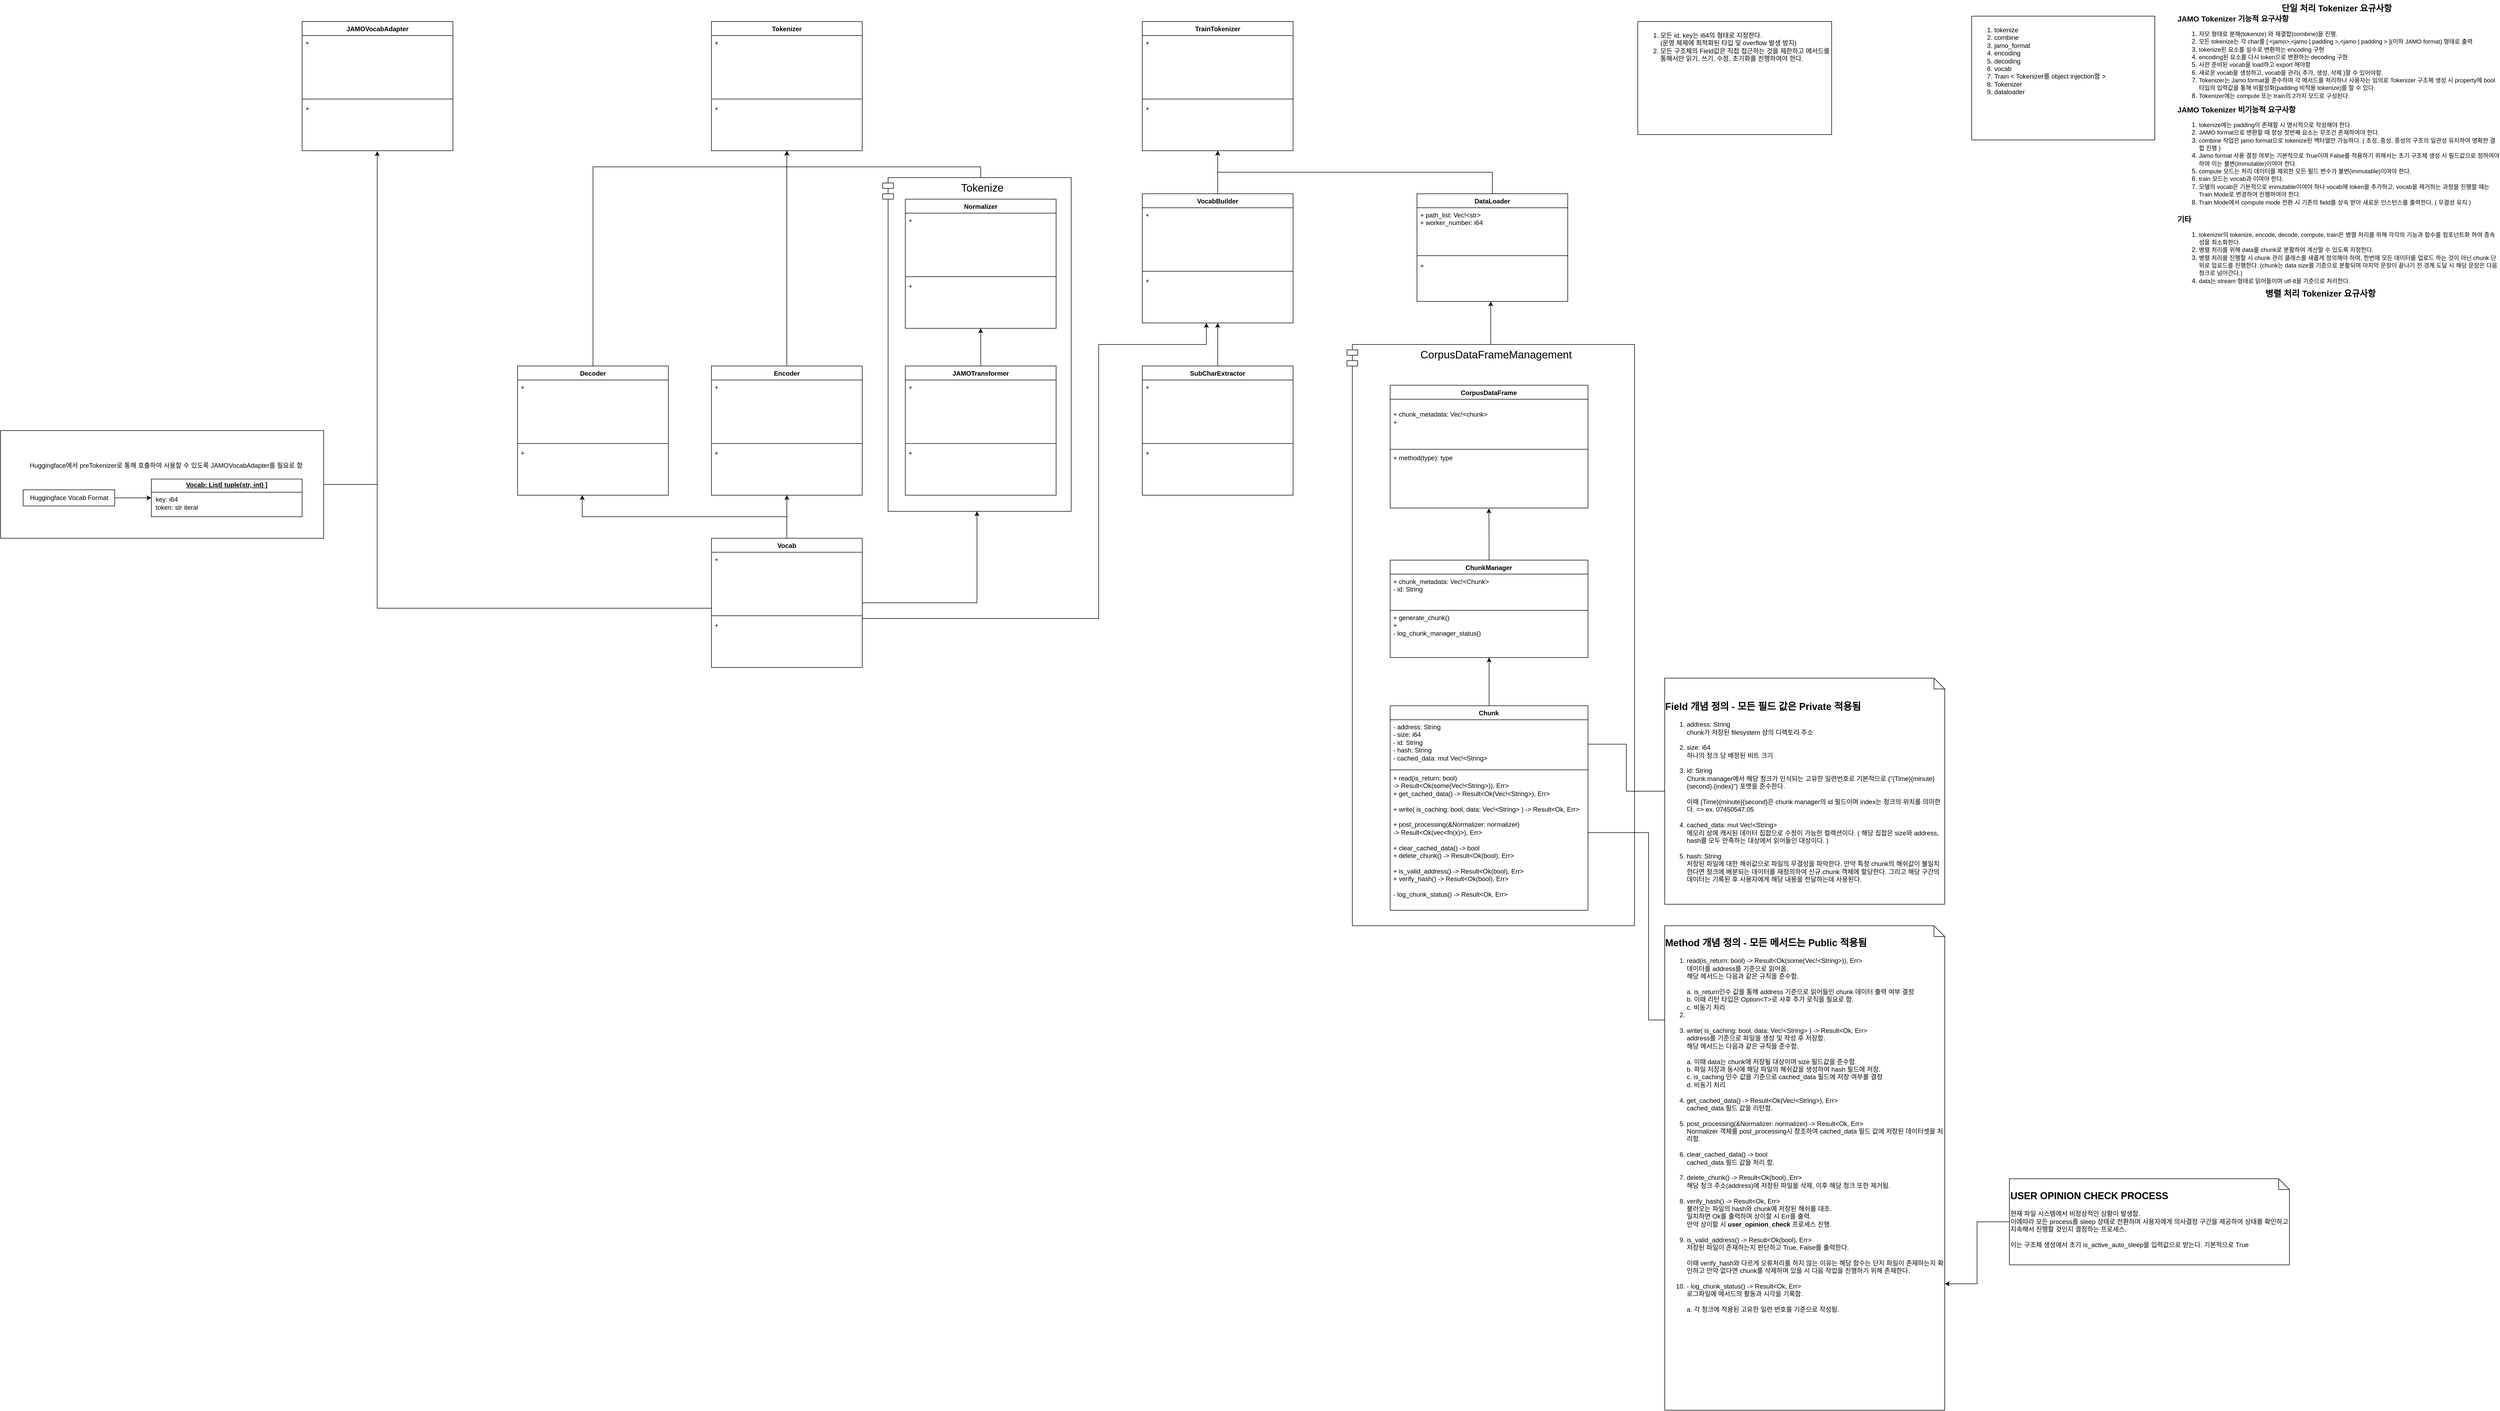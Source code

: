 <mxfile version="27.1.4">
  <diagram name="페이지-1" id="0h08854TT0-nEwNd6orM">
    <mxGraphModel dx="5811" dy="957" grid="1" gridSize="10" guides="1" tooltips="1" connect="1" arrows="1" fold="1" page="1" pageScale="1" pageWidth="827" pageHeight="1169" math="0" shadow="0">
      <root>
        <mxCell id="0" />
        <mxCell id="1" parent="0" />
        <mxCell id="-UDsvztjERI6EMqML59h-74" value="&lt;font style=&quot;font-size: 20px;&quot;&gt;Tokenize&lt;/font&gt;" style="shape=module;align=left;spacingLeft=20;align=center;verticalAlign=top;whiteSpace=wrap;html=1;" parent="1" vertex="1">
          <mxGeometry x="-2242" y="370" width="350" height="620" as="geometry" />
        </mxCell>
        <mxCell id="PSzea8uc5oQjdOAftCm1-1" value="&lt;span style=&quot;font-size: 14px;&quot;&gt;&lt;b&gt;JAMO Tokenizer 기능적 요구사항&lt;/b&gt;&lt;/span&gt;&lt;div&gt;&lt;p&gt;&lt;/p&gt;&lt;ol&gt;&lt;li&gt;&lt;font style=&quot;font-size: 11px;&quot;&gt;자모 형태로 분해(tokenize) 와 재결합(combine)을 진행.&lt;/font&gt;&lt;/li&gt;&lt;li&gt;&lt;font style=&quot;font-size: 11px;&quot;&gt;모든 tokenize는 각 char를 [ &amp;lt;jamo&amp;gt;,&amp;lt;jamo&amp;nbsp;| padding&amp;nbsp;&amp;gt;,&amp;lt;jamo | padding &amp;gt;&amp;nbsp;](이하 JAMO format) 형태로 출력&lt;/font&gt;&lt;/li&gt;&lt;li&gt;&lt;font style=&quot;font-size: 11px;&quot;&gt;tokenize된 요소를 실수로 변환하는 encoding 구현&lt;/font&gt;&lt;/li&gt;&lt;li&gt;&lt;font style=&quot;font-size: 11px;&quot;&gt;encoding된 요소를 다시 token으로 변환하는 decoding 구현&lt;/font&gt;&lt;/li&gt;&lt;li&gt;&lt;span style=&quot;font-size: 11px;&quot;&gt;사전 준비된 vocab을 load하고 export 해야함&lt;/span&gt;&lt;/li&gt;&lt;li&gt;&lt;span style=&quot;font-size: 11px;&quot;&gt;새로운 vocab을 생성하고, vocab을 관리( 추가, 생성, 삭제 )할 수 있어야함.&lt;/span&gt;&lt;/li&gt;&lt;li&gt;&lt;span style=&quot;font-size: 11px;&quot;&gt;Tokenizer는 Jamo format을 준수하며 각 메서드를 처리하나 사용자는 임의로 Tokenizer 구조체 생성 시 property에 bool 타입의 입력값을 통해 비활성화(padding 비적용 tokenize)를 할 수 있다.&lt;/span&gt;&lt;/li&gt;&lt;li&gt;&lt;span style=&quot;font-size: 11px;&quot;&gt;Tokenizer에는 compute 또는 train의 2가지 모드로 구성된다.&lt;/span&gt;&lt;/li&gt;&lt;/ol&gt;&lt;p&gt;&lt;/p&gt;&lt;div&gt;&lt;span style=&quot;font-size: 14px;&quot;&gt;&lt;b&gt;&lt;br&gt;&lt;/b&gt;&lt;/span&gt;&lt;/div&gt;&lt;/div&gt;" style="text;html=1;align=left;verticalAlign=middle;whiteSpace=wrap;rounded=0;" parent="1" vertex="1">
          <mxGeometry x="160" y="80" width="600" height="160" as="geometry" />
        </mxCell>
        <mxCell id="PSzea8uc5oQjdOAftCm1-2" value="&lt;span style=&quot;font-size: 14px;&quot;&gt;&lt;b&gt;JAMO Tokenizer 비기능적 요구사항&lt;/b&gt;&lt;/span&gt;&lt;div&gt;&lt;p&gt;&lt;/p&gt;&lt;ol&gt;&lt;li&gt;&lt;font style=&quot;font-size: 11px;&quot;&gt;tokenize에는 padding이 존재할 시 명시적으로 작성해야 한다.&lt;/font&gt;&lt;/li&gt;&lt;li&gt;&lt;font style=&quot;font-size: 11px;&quot;&gt;JAMO format으로 변환할 때 항상 첫번째 요소는 무조건 존재하여야 한다.&lt;/font&gt;&lt;/li&gt;&lt;li&gt;&lt;font style=&quot;font-size: 11px;&quot;&gt;combine 작업은 jamo format으로 tokenize된 백터열만 가능하다. ( 초성, 중성, 종성의 구조의 일관성 유지하여 명확한 결합 진행 )&lt;/font&gt;&lt;/li&gt;&lt;li&gt;&lt;span style=&quot;font-size: 11px;&quot;&gt;Jamo format 사용 결정 여부는 기본적으로 True이며 False를 적용하기 위해서는 초기 구조체 생성 시 필드값으로 정하여야 하며 이는 불변(immutable)이여야 한다.&lt;/span&gt;&lt;/li&gt;&lt;li&gt;&lt;span style=&quot;font-size: 11px;&quot;&gt;compute 모드는 처리 데이터를 제외한 모든 필드 변수가&amp;nbsp;불변(immutable)이여야 한다.&lt;/span&gt;&lt;/li&gt;&lt;li&gt;&lt;span style=&quot;font-size: 11px;&quot;&gt;train 모드는 vocab과 이여야 한다.&lt;/span&gt;&lt;/li&gt;&lt;li&gt;&lt;span style=&quot;font-size: 11px;&quot;&gt;모델의 vocab은 기본적으로 immutable이여야 하나 vocab에 token을 추가하고, vocab을 제거하는 과정을 진행할 때는 Train Mode로 변경하여 진행하여야 한다.&lt;/span&gt;&lt;/li&gt;&lt;li&gt;&lt;span style=&quot;font-size: 11px;&quot;&gt;Train Mode에서 compute mode 전환 시 기존의 field를 상속 받아 새로운 인스턴스를 출력한다. ( 무결성 유지 )&lt;/span&gt;&lt;/li&gt;&lt;/ol&gt;&lt;/div&gt;" style="text;html=1;align=left;verticalAlign=middle;whiteSpace=wrap;rounded=0;" parent="1" vertex="1">
          <mxGeometry x="160" y="240" width="600" height="190" as="geometry" />
        </mxCell>
        <mxCell id="PSzea8uc5oQjdOAftCm1-3" value="&lt;font style=&quot;font-size: 16px;&quot;&gt;&lt;b&gt;단일 처리 Tokenizer 요규사항&amp;nbsp;&lt;/b&gt;&lt;/font&gt;" style="text;html=1;align=center;verticalAlign=middle;whiteSpace=wrap;rounded=0;" parent="1" vertex="1">
          <mxGeometry x="160" y="40" width="600" height="30" as="geometry" />
        </mxCell>
        <mxCell id="PSzea8uc5oQjdOAftCm1-4" value="&lt;font style=&quot;font-size: 16px;&quot;&gt;&lt;b&gt;병렬 처리 Tokenizer 요규사항&amp;nbsp;&lt;/b&gt;&lt;/font&gt;" style="text;html=1;align=center;verticalAlign=middle;whiteSpace=wrap;rounded=0;" parent="1" vertex="1">
          <mxGeometry x="130" y="570" width="600" height="30" as="geometry" />
        </mxCell>
        <mxCell id="PSzea8uc5oQjdOAftCm1-5" value="&lt;span style=&quot;font-size: 14px;&quot;&gt;&lt;b&gt;기타&lt;/b&gt;&lt;/span&gt;&lt;div&gt;&lt;p&gt;&lt;/p&gt;&lt;ol&gt;&lt;li&gt;&lt;span style=&quot;font-size: 11px;&quot;&gt;tokenizer의 tokenize, encode, decode, compute, train은 병렬 처리를 위해 각각의 기능과 함수를 컴포넌트화 하여 종속성을 최소화한다.&lt;/span&gt;&lt;/li&gt;&lt;li&gt;&lt;span style=&quot;font-size: 11px;&quot;&gt;병렬 처리를 위해 data를 chunk로 분활하여 계산할 수 있도록 지정한다.&lt;/span&gt;&lt;/li&gt;&lt;li&gt;&lt;span style=&quot;font-size: 11px;&quot;&gt;병렬 처리를 진행할 시 chunk 관리 클래스를 새롭게 정의해야 하며, 한번에 모든 데이터를 업로드 하는 것이 아닌 chunk 단위로 업로드를 진행한다. (chunk는 data size를 기준으로 분활되며 마지막 문장이 끝나기 전 경계 도달 시 해당 문장은 다음 청크로 넘어간다.)&lt;/span&gt;&lt;/li&gt;&lt;li&gt;&lt;span style=&quot;font-size: 11px;&quot;&gt;data는 stream 형태로 읽어들이며 utf-8을 기준으로 처리한다.&lt;/span&gt;&lt;/li&gt;&lt;/ol&gt;&lt;/div&gt;" style="text;html=1;align=left;verticalAlign=middle;whiteSpace=wrap;rounded=0;" parent="1" vertex="1">
          <mxGeometry x="160" y="440" width="600" height="140" as="geometry" />
        </mxCell>
        <mxCell id="PSzea8uc5oQjdOAftCm1-6" value="&lt;ol&gt;&lt;li&gt;tokenize&lt;/li&gt;&lt;li&gt;combine&lt;/li&gt;&lt;li&gt;jamo_format&lt;/li&gt;&lt;li&gt;encoding&lt;/li&gt;&lt;li&gt;decoding&lt;/li&gt;&lt;li&gt;vocab&lt;/li&gt;&lt;li&gt;&lt;span style=&quot;background-color: transparent; color: light-dark(rgb(0, 0, 0), rgb(255, 255, 255));&quot;&gt;Train &amp;lt; Tokenizer를 object injection함 &amp;gt;&lt;/span&gt;&lt;/li&gt;&lt;li&gt;Tokenizer&lt;/li&gt;&lt;li&gt;dataloader&lt;/li&gt;&lt;/ol&gt;" style="rounded=0;whiteSpace=wrap;html=1;align=left;verticalAlign=top;" parent="1" vertex="1">
          <mxGeometry x="-220" y="70" width="340" height="230" as="geometry" />
        </mxCell>
        <mxCell id="-UDsvztjERI6EMqML59h-25" style="edgeStyle=orthogonalEdgeStyle;rounded=0;orthogonalLoop=1;jettySize=auto;html=1;entryX=0.5;entryY=1;entryDx=0;entryDy=0;entryPerimeter=0;" parent="1" target="-UDsvztjERI6EMqML59h-4" edge="1">
          <mxGeometry relative="1" as="geometry">
            <mxPoint x="-2420" y="330" as="targetPoint" />
            <mxPoint x="-2060" y="370" as="sourcePoint" />
            <Array as="points">
              <mxPoint x="-2060" y="350" />
              <mxPoint x="-2420" y="350" />
            </Array>
          </mxGeometry>
        </mxCell>
        <mxCell id="fGygiR2meMWEybvUlObT-11" value="Normalizer" style="swimlane;fontStyle=1;align=center;verticalAlign=top;childLayout=stackLayout;horizontal=1;startSize=26;horizontalStack=0;resizeParent=1;resizeParentMax=0;resizeLast=0;collapsible=1;marginBottom=0;whiteSpace=wrap;html=1;" parent="1" vertex="1">
          <mxGeometry x="-2200" y="410" width="280" height="240" as="geometry" />
        </mxCell>
        <mxCell id="fGygiR2meMWEybvUlObT-12" value="+&amp;nbsp;" style="text;strokeColor=none;fillColor=none;align=left;verticalAlign=top;spacingLeft=4;spacingRight=4;overflow=hidden;rotatable=0;points=[[0,0.5],[1,0.5]];portConstraint=eastwest;whiteSpace=wrap;html=1;" parent="fGygiR2meMWEybvUlObT-11" vertex="1">
          <mxGeometry y="26" width="280" height="114" as="geometry" />
        </mxCell>
        <mxCell id="fGygiR2meMWEybvUlObT-13" value="" style="line;strokeWidth=1;fillColor=none;align=left;verticalAlign=middle;spacingTop=-1;spacingLeft=3;spacingRight=3;rotatable=0;labelPosition=right;points=[];portConstraint=eastwest;strokeColor=inherit;" parent="fGygiR2meMWEybvUlObT-11" vertex="1">
          <mxGeometry y="140" width="280" height="8" as="geometry" />
        </mxCell>
        <mxCell id="fGygiR2meMWEybvUlObT-14" value="+&amp;nbsp;" style="text;strokeColor=none;fillColor=none;align=left;verticalAlign=top;spacingLeft=4;spacingRight=4;overflow=hidden;rotatable=0;points=[[0,0.5],[1,0.5]];portConstraint=eastwest;whiteSpace=wrap;html=1;" parent="fGygiR2meMWEybvUlObT-11" vertex="1">
          <mxGeometry y="148" width="280" height="92" as="geometry" />
        </mxCell>
        <mxCell id="fGygiR2meMWEybvUlObT-21" value="&lt;ol&gt;&lt;li&gt;모든 id, key는 i64의 형태로 지정한다.&lt;br&gt;(운영 체제에 최적화된 타입 및 overflow 발생 방지)&lt;/li&gt;&lt;li&gt;모든 구조체의 Field값은 직접 접근하는 것을 제한하고 메서드를 통해서만 읽기, 쓰기, 수정, 초기화를 진행하여야 한다.&lt;/li&gt;&lt;/ol&gt;" style="whiteSpace=wrap;html=1;verticalAlign=top;align=left;" parent="1" vertex="1">
          <mxGeometry x="-840" y="80" width="360" height="210" as="geometry" />
        </mxCell>
        <mxCell id="-UDsvztjERI6EMqML59h-1" value="Tokenizer" style="swimlane;fontStyle=1;align=center;verticalAlign=top;childLayout=stackLayout;horizontal=1;startSize=26;horizontalStack=0;resizeParent=1;resizeParentMax=0;resizeLast=0;collapsible=1;marginBottom=0;whiteSpace=wrap;html=1;" parent="1" vertex="1">
          <mxGeometry x="-2560" y="80" width="280" height="240" as="geometry" />
        </mxCell>
        <mxCell id="-UDsvztjERI6EMqML59h-2" value="+" style="text;strokeColor=none;fillColor=none;align=left;verticalAlign=top;spacingLeft=4;spacingRight=4;overflow=hidden;rotatable=0;points=[[0,0.5],[1,0.5]];portConstraint=eastwest;whiteSpace=wrap;html=1;" parent="-UDsvztjERI6EMqML59h-1" vertex="1">
          <mxGeometry y="26" width="280" height="114" as="geometry" />
        </mxCell>
        <mxCell id="-UDsvztjERI6EMqML59h-3" value="" style="line;strokeWidth=1;fillColor=none;align=left;verticalAlign=middle;spacingTop=-1;spacingLeft=3;spacingRight=3;rotatable=0;labelPosition=right;points=[];portConstraint=eastwest;strokeColor=inherit;" parent="-UDsvztjERI6EMqML59h-1" vertex="1">
          <mxGeometry y="140" width="280" height="8" as="geometry" />
        </mxCell>
        <mxCell id="-UDsvztjERI6EMqML59h-4" value="+&amp;nbsp;" style="text;strokeColor=none;fillColor=none;align=left;verticalAlign=top;spacingLeft=4;spacingRight=4;overflow=hidden;rotatable=0;points=[[0,0.5],[1,0.5]];portConstraint=eastwest;whiteSpace=wrap;html=1;" parent="-UDsvztjERI6EMqML59h-1" vertex="1">
          <mxGeometry y="148" width="280" height="92" as="geometry" />
        </mxCell>
        <mxCell id="-UDsvztjERI6EMqML59h-26" style="edgeStyle=orthogonalEdgeStyle;rounded=0;orthogonalLoop=1;jettySize=auto;html=1;entryX=0.5;entryY=1;entryDx=0;entryDy=0;" parent="1" source="-UDsvztjERI6EMqML59h-9" target="fGygiR2meMWEybvUlObT-11" edge="1">
          <mxGeometry relative="1" as="geometry">
            <mxPoint x="-2060" y="670" as="targetPoint" />
          </mxGeometry>
        </mxCell>
        <mxCell id="-UDsvztjERI6EMqML59h-9" value="JAMOTransformer" style="swimlane;fontStyle=1;align=center;verticalAlign=top;childLayout=stackLayout;horizontal=1;startSize=26;horizontalStack=0;resizeParent=1;resizeParentMax=0;resizeLast=0;collapsible=1;marginBottom=0;whiteSpace=wrap;html=1;" parent="1" vertex="1">
          <mxGeometry x="-2200" y="720" width="280" height="240" as="geometry" />
        </mxCell>
        <mxCell id="-UDsvztjERI6EMqML59h-10" value="+" style="text;strokeColor=none;fillColor=none;align=left;verticalAlign=top;spacingLeft=4;spacingRight=4;overflow=hidden;rotatable=0;points=[[0,0.5],[1,0.5]];portConstraint=eastwest;whiteSpace=wrap;html=1;" parent="-UDsvztjERI6EMqML59h-9" vertex="1">
          <mxGeometry y="26" width="280" height="114" as="geometry" />
        </mxCell>
        <mxCell id="-UDsvztjERI6EMqML59h-11" value="" style="line;strokeWidth=1;fillColor=none;align=left;verticalAlign=middle;spacingTop=-1;spacingLeft=3;spacingRight=3;rotatable=0;labelPosition=right;points=[];portConstraint=eastwest;strokeColor=inherit;" parent="-UDsvztjERI6EMqML59h-9" vertex="1">
          <mxGeometry y="140" width="280" height="8" as="geometry" />
        </mxCell>
        <mxCell id="-UDsvztjERI6EMqML59h-12" value="+&amp;nbsp;" style="text;strokeColor=none;fillColor=none;align=left;verticalAlign=top;spacingLeft=4;spacingRight=4;overflow=hidden;rotatable=0;points=[[0,0.5],[1,0.5]];portConstraint=eastwest;whiteSpace=wrap;html=1;" parent="-UDsvztjERI6EMqML59h-9" vertex="1">
          <mxGeometry y="148" width="280" height="92" as="geometry" />
        </mxCell>
        <mxCell id="-UDsvztjERI6EMqML59h-13" value="Encoder" style="swimlane;fontStyle=1;align=center;verticalAlign=top;childLayout=stackLayout;horizontal=1;startSize=26;horizontalStack=0;resizeParent=1;resizeParentMax=0;resizeLast=0;collapsible=1;marginBottom=0;whiteSpace=wrap;html=1;" parent="1" vertex="1">
          <mxGeometry x="-2560" y="720" width="280" height="240" as="geometry" />
        </mxCell>
        <mxCell id="-UDsvztjERI6EMqML59h-14" value="+" style="text;strokeColor=none;fillColor=none;align=left;verticalAlign=top;spacingLeft=4;spacingRight=4;overflow=hidden;rotatable=0;points=[[0,0.5],[1,0.5]];portConstraint=eastwest;whiteSpace=wrap;html=1;" parent="-UDsvztjERI6EMqML59h-13" vertex="1">
          <mxGeometry y="26" width="280" height="114" as="geometry" />
        </mxCell>
        <mxCell id="-UDsvztjERI6EMqML59h-15" value="" style="line;strokeWidth=1;fillColor=none;align=left;verticalAlign=middle;spacingTop=-1;spacingLeft=3;spacingRight=3;rotatable=0;labelPosition=right;points=[];portConstraint=eastwest;strokeColor=inherit;" parent="-UDsvztjERI6EMqML59h-13" vertex="1">
          <mxGeometry y="140" width="280" height="8" as="geometry" />
        </mxCell>
        <mxCell id="-UDsvztjERI6EMqML59h-16" value="+&amp;nbsp;" style="text;strokeColor=none;fillColor=none;align=left;verticalAlign=top;spacingLeft=4;spacingRight=4;overflow=hidden;rotatable=0;points=[[0,0.5],[1,0.5]];portConstraint=eastwest;whiteSpace=wrap;html=1;" parent="-UDsvztjERI6EMqML59h-13" vertex="1">
          <mxGeometry y="148" width="280" height="92" as="geometry" />
        </mxCell>
        <mxCell id="-UDsvztjERI6EMqML59h-28" style="edgeStyle=orthogonalEdgeStyle;rounded=0;orthogonalLoop=1;jettySize=auto;html=1;" parent="1" source="-UDsvztjERI6EMqML59h-17" edge="1">
          <mxGeometry relative="1" as="geometry">
            <mxPoint x="-2420" y="320" as="targetPoint" />
            <Array as="points">
              <mxPoint x="-2780" y="350" />
              <mxPoint x="-2420" y="350" />
            </Array>
          </mxGeometry>
        </mxCell>
        <mxCell id="-UDsvztjERI6EMqML59h-17" value="Decoder" style="swimlane;fontStyle=1;align=center;verticalAlign=top;childLayout=stackLayout;horizontal=1;startSize=26;horizontalStack=0;resizeParent=1;resizeParentMax=0;resizeLast=0;collapsible=1;marginBottom=0;whiteSpace=wrap;html=1;" parent="1" vertex="1">
          <mxGeometry x="-2920" y="720" width="280" height="240" as="geometry" />
        </mxCell>
        <mxCell id="-UDsvztjERI6EMqML59h-18" value="+" style="text;strokeColor=none;fillColor=none;align=left;verticalAlign=top;spacingLeft=4;spacingRight=4;overflow=hidden;rotatable=0;points=[[0,0.5],[1,0.5]];portConstraint=eastwest;whiteSpace=wrap;html=1;" parent="-UDsvztjERI6EMqML59h-17" vertex="1">
          <mxGeometry y="26" width="280" height="114" as="geometry" />
        </mxCell>
        <mxCell id="-UDsvztjERI6EMqML59h-19" value="" style="line;strokeWidth=1;fillColor=none;align=left;verticalAlign=middle;spacingTop=-1;spacingLeft=3;spacingRight=3;rotatable=0;labelPosition=right;points=[];portConstraint=eastwest;strokeColor=inherit;" parent="-UDsvztjERI6EMqML59h-17" vertex="1">
          <mxGeometry y="140" width="280" height="8" as="geometry" />
        </mxCell>
        <mxCell id="-UDsvztjERI6EMqML59h-20" value="+&amp;nbsp;" style="text;strokeColor=none;fillColor=none;align=left;verticalAlign=top;spacingLeft=4;spacingRight=4;overflow=hidden;rotatable=0;points=[[0,0.5],[1,0.5]];portConstraint=eastwest;whiteSpace=wrap;html=1;" parent="-UDsvztjERI6EMqML59h-17" vertex="1">
          <mxGeometry y="148" width="280" height="92" as="geometry" />
        </mxCell>
        <mxCell id="-UDsvztjERI6EMqML59h-76" style="edgeStyle=orthogonalEdgeStyle;rounded=0;orthogonalLoop=1;jettySize=auto;html=1;exitX=1;exitY=0.13;exitDx=0;exitDy=0;exitPerimeter=0;" parent="1" source="-UDsvztjERI6EMqML59h-24" edge="1">
          <mxGeometry relative="1" as="geometry">
            <mxPoint x="-1641" y="640" as="targetPoint" />
            <mxPoint x="-2301" y="1190" as="sourcePoint" />
            <Array as="points">
              <mxPoint x="-1841" y="1189" />
              <mxPoint x="-1841" y="680" />
              <mxPoint x="-1641" y="680" />
            </Array>
          </mxGeometry>
        </mxCell>
        <mxCell id="-UDsvztjERI6EMqML59h-85" style="edgeStyle=orthogonalEdgeStyle;rounded=0;orthogonalLoop=1;jettySize=auto;html=1;entryX=0.498;entryY=1.011;entryDx=0;entryDy=0;entryPerimeter=0;" parent="1" source="-UDsvztjERI6EMqML59h-21" target="-UDsvztjERI6EMqML59h-84" edge="1">
          <mxGeometry relative="1" as="geometry">
            <mxPoint x="-3180" y="330.0" as="targetPoint" />
            <Array as="points">
              <mxPoint x="-3181" y="1170" />
            </Array>
          </mxGeometry>
        </mxCell>
        <mxCell id="-UDsvztjERI6EMqML59h-21" value="Vocab" style="swimlane;fontStyle=1;align=center;verticalAlign=top;childLayout=stackLayout;horizontal=1;startSize=26;horizontalStack=0;resizeParent=1;resizeParentMax=0;resizeLast=0;collapsible=1;marginBottom=0;whiteSpace=wrap;html=1;" parent="1" vertex="1">
          <mxGeometry x="-2560" y="1040" width="280" height="240" as="geometry" />
        </mxCell>
        <mxCell id="-UDsvztjERI6EMqML59h-22" value="+" style="text;strokeColor=none;fillColor=none;align=left;verticalAlign=top;spacingLeft=4;spacingRight=4;overflow=hidden;rotatable=0;points=[[0,0.5],[1,0.5]];portConstraint=eastwest;whiteSpace=wrap;html=1;" parent="-UDsvztjERI6EMqML59h-21" vertex="1">
          <mxGeometry y="26" width="280" height="114" as="geometry" />
        </mxCell>
        <mxCell id="-UDsvztjERI6EMqML59h-23" value="" style="line;strokeWidth=1;fillColor=none;align=left;verticalAlign=middle;spacingTop=-1;spacingLeft=3;spacingRight=3;rotatable=0;labelPosition=right;points=[];portConstraint=eastwest;strokeColor=inherit;" parent="-UDsvztjERI6EMqML59h-21" vertex="1">
          <mxGeometry y="140" width="280" height="8" as="geometry" />
        </mxCell>
        <mxCell id="-UDsvztjERI6EMqML59h-24" value="+&amp;nbsp;" style="text;strokeColor=none;fillColor=none;align=left;verticalAlign=top;spacingLeft=4;spacingRight=4;overflow=hidden;rotatable=0;points=[[0,0.5],[1,0.5]];portConstraint=eastwest;whiteSpace=wrap;html=1;" parent="-UDsvztjERI6EMqML59h-21" vertex="1">
          <mxGeometry y="148" width="280" height="92" as="geometry" />
        </mxCell>
        <mxCell id="-UDsvztjERI6EMqML59h-27" style="edgeStyle=orthogonalEdgeStyle;rounded=0;orthogonalLoop=1;jettySize=auto;html=1;entryX=0.5;entryY=1;entryDx=0;entryDy=0;entryPerimeter=0;" parent="1" source="-UDsvztjERI6EMqML59h-13" target="-UDsvztjERI6EMqML59h-4" edge="1">
          <mxGeometry relative="1" as="geometry" />
        </mxCell>
        <mxCell id="-UDsvztjERI6EMqML59h-29" style="edgeStyle=orthogonalEdgeStyle;rounded=0;orthogonalLoop=1;jettySize=auto;html=1;entryX=0.5;entryY=1;entryDx=0;entryDy=0;entryPerimeter=0;" parent="1" source="-UDsvztjERI6EMqML59h-21" target="-UDsvztjERI6EMqML59h-16" edge="1">
          <mxGeometry relative="1" as="geometry" />
        </mxCell>
        <mxCell id="-UDsvztjERI6EMqML59h-31" style="edgeStyle=orthogonalEdgeStyle;rounded=0;orthogonalLoop=1;jettySize=auto;html=1;" parent="1" source="-UDsvztjERI6EMqML59h-21" target="-UDsvztjERI6EMqML59h-74" edge="1">
          <mxGeometry relative="1" as="geometry" />
        </mxCell>
        <mxCell id="-UDsvztjERI6EMqML59h-32" style="edgeStyle=orthogonalEdgeStyle;rounded=0;orthogonalLoop=1;jettySize=auto;html=1;entryX=0.429;entryY=1;entryDx=0;entryDy=0;entryPerimeter=0;" parent="1" source="-UDsvztjERI6EMqML59h-21" target="-UDsvztjERI6EMqML59h-20" edge="1">
          <mxGeometry relative="1" as="geometry" />
        </mxCell>
        <mxCell id="-UDsvztjERI6EMqML59h-35" value="TrainTokenizer" style="swimlane;fontStyle=1;align=center;verticalAlign=top;childLayout=stackLayout;horizontal=1;startSize=26;horizontalStack=0;resizeParent=1;resizeParentMax=0;resizeLast=0;collapsible=1;marginBottom=0;whiteSpace=wrap;html=1;" parent="1" vertex="1">
          <mxGeometry x="-1760" y="80" width="280" height="240" as="geometry" />
        </mxCell>
        <mxCell id="-UDsvztjERI6EMqML59h-36" value="+" style="text;strokeColor=none;fillColor=none;align=left;verticalAlign=top;spacingLeft=4;spacingRight=4;overflow=hidden;rotatable=0;points=[[0,0.5],[1,0.5]];portConstraint=eastwest;whiteSpace=wrap;html=1;" parent="-UDsvztjERI6EMqML59h-35" vertex="1">
          <mxGeometry y="26" width="280" height="114" as="geometry" />
        </mxCell>
        <mxCell id="-UDsvztjERI6EMqML59h-37" value="" style="line;strokeWidth=1;fillColor=none;align=left;verticalAlign=middle;spacingTop=-1;spacingLeft=3;spacingRight=3;rotatable=0;labelPosition=right;points=[];portConstraint=eastwest;strokeColor=inherit;" parent="-UDsvztjERI6EMqML59h-35" vertex="1">
          <mxGeometry y="140" width="280" height="8" as="geometry" />
        </mxCell>
        <mxCell id="-UDsvztjERI6EMqML59h-38" value="+&amp;nbsp;" style="text;strokeColor=none;fillColor=none;align=left;verticalAlign=top;spacingLeft=4;spacingRight=4;overflow=hidden;rotatable=0;points=[[0,0.5],[1,0.5]];portConstraint=eastwest;whiteSpace=wrap;html=1;" parent="-UDsvztjERI6EMqML59h-35" vertex="1">
          <mxGeometry y="148" width="280" height="92" as="geometry" />
        </mxCell>
        <mxCell id="-UDsvztjERI6EMqML59h-46" value="" style="group" parent="1" vertex="1" connectable="0">
          <mxGeometry x="-1380" y="680" width="540" height="1080" as="geometry" />
        </mxCell>
        <mxCell id="-UDsvztjERI6EMqML59h-45" value="&lt;span style=&quot;font-size: 20px;&quot;&gt;CorpusDataFrameManagement&lt;/span&gt;" style="shape=module;align=left;spacingLeft=20;align=center;verticalAlign=top;whiteSpace=wrap;html=1;movable=1;resizable=1;rotatable=1;deletable=1;editable=1;locked=0;connectable=1;" parent="-UDsvztjERI6EMqML59h-46" vertex="1">
          <mxGeometry width="534" height="1080" as="geometry" />
        </mxCell>
        <mxCell id="fGygiR2meMWEybvUlObT-6" value="Chunk" style="swimlane;fontStyle=1;align=center;verticalAlign=top;childLayout=stackLayout;horizontal=1;startSize=26;horizontalStack=0;resizeParent=1;resizeParentMax=0;resizeLast=0;collapsible=1;marginBottom=0;whiteSpace=wrap;html=1;" parent="-UDsvztjERI6EMqML59h-46" vertex="1">
          <mxGeometry x="80.33" y="671.22" width="367.21" height="379.996" as="geometry" />
        </mxCell>
        <mxCell id="fGygiR2meMWEybvUlObT-7" value="- address: String&lt;div&gt;- size:&amp;nbsp;&lt;span style=&quot;background-color: transparent; color: light-dark(rgb(0, 0, 0), rgb(255, 255, 255));&quot;&gt;i64&lt;/span&gt;&lt;/div&gt;&lt;div&gt;- id: String&lt;/div&gt;&lt;div&gt;- hash: String&lt;/div&gt;&lt;div&gt;- cached_data: mut Vec!&amp;lt;String&amp;gt;&lt;/div&gt;" style="text;strokeColor=none;fillColor=none;align=left;verticalAlign=top;spacingLeft=4;spacingRight=4;overflow=hidden;rotatable=0;points=[[0,0.5],[1,0.5]];portConstraint=eastwest;whiteSpace=wrap;html=1;" parent="fGygiR2meMWEybvUlObT-6" vertex="1">
          <mxGeometry y="26" width="367.21" height="90.94" as="geometry" />
        </mxCell>
        <mxCell id="fGygiR2meMWEybvUlObT-8" value="" style="line;strokeWidth=1;fillColor=none;align=left;verticalAlign=middle;spacingTop=-1;spacingLeft=3;spacingRight=3;rotatable=0;labelPosition=right;points=[];portConstraint=eastwest;strokeColor=inherit;" parent="fGygiR2meMWEybvUlObT-6" vertex="1">
          <mxGeometry y="116.94" width="367.21" height="4.106" as="geometry" />
        </mxCell>
        <mxCell id="fGygiR2meMWEybvUlObT-9" value="+ read(is_return: bool)&lt;div&gt;-&amp;gt; Result&amp;lt;Ok(some(Vec!&amp;lt;String&amp;gt;)), Err&amp;gt;&lt;/div&gt;&lt;div&gt;+ get_cached_data()&lt;span style=&quot;color: light-dark(rgb(0, 0, 0), rgb(255, 255, 255)); background-color: transparent;&quot;&gt;&amp;nbsp;&lt;/span&gt;&lt;span style=&quot;color: light-dark(rgb(0, 0, 0), rgb(255, 255, 255)); background-color: transparent;&quot;&gt;-&amp;gt; Result&amp;lt;Ok(&lt;/span&gt;Vec!&amp;lt;String&amp;gt;&lt;span style=&quot;color: light-dark(rgb(0, 0, 0), rgb(255, 255, 255)); background-color: transparent;&quot;&gt;), Err&amp;gt;&lt;/span&gt;&lt;/div&gt;&lt;div&gt;&lt;br&gt;&lt;/div&gt;&lt;div&gt;&lt;div&gt;+ write(&amp;nbsp;&lt;span style=&quot;background-color: transparent; color: light-dark(rgb(0, 0, 0), rgb(255, 255, 255));&quot;&gt;is_caching: bool,&lt;/span&gt;&lt;span style=&quot;background-color: transparent; color: light-dark(rgb(0, 0, 0), rgb(255, 255, 255));&quot;&gt;&amp;nbsp;&lt;/span&gt;&lt;span style=&quot;background-color: transparent; color: light-dark(rgb(0, 0, 0), rgb(255, 255, 255));&quot;&gt;data: Vec!&amp;lt;String&amp;gt; )&lt;/span&gt;&lt;span style=&quot;background-color: transparent; color: light-dark(rgb(0, 0, 0), rgb(255, 255, 255));&quot;&gt;&amp;nbsp;&lt;/span&gt;&lt;span style=&quot;background-color: transparent; color: light-dark(rgb(0, 0, 0), rgb(255, 255, 255));&quot;&gt;-&amp;gt; Result&amp;lt;Ok, Err&amp;gt;&lt;/span&gt;&lt;/div&gt;&lt;div&gt;&lt;span style=&quot;background-color: transparent; color: light-dark(rgb(0, 0, 0), rgb(255, 255, 255));&quot;&gt;&lt;br&gt;&lt;/span&gt;&lt;/div&gt;&lt;div&gt;&lt;div&gt;+ post_processing(&amp;amp;Normalizer: normalizer)&lt;span style=&quot;background-color: transparent; color: light-dark(rgb(0, 0, 0), rgb(255, 255, 255));&quot;&gt;&amp;nbsp;&lt;/span&gt;&lt;/div&gt;&lt;div&gt;&lt;span style=&quot;background-color: transparent; color: light-dark(rgb(0, 0, 0), rgb(255, 255, 255));&quot;&gt;-&amp;gt;&lt;/span&gt;&lt;span style=&quot;background-color: transparent; color: light-dark(rgb(0, 0, 0), rgb(255, 255, 255));&quot;&gt;&amp;nbsp;Result&amp;lt;Ok(vec&amp;lt;&lt;/span&gt;&lt;span style=&quot;background-color: transparent; color: light-dark(rgb(0, 0, 0), rgb(255, 255, 255));&quot;&gt;fn(x)&lt;/span&gt;&lt;span style=&quot;background-color: transparent; color: light-dark(rgb(0, 0, 0), rgb(255, 255, 255));&quot;&gt;&amp;gt;), Err&amp;gt;&lt;/span&gt;&lt;/div&gt;&lt;/div&gt;&lt;div&gt;&lt;span style=&quot;background-color: transparent; color: light-dark(rgb(0, 0, 0), rgb(255, 255, 255));&quot;&gt;&lt;br&gt;&lt;/span&gt;&lt;/div&gt;&lt;div&gt;&lt;span style=&quot;background-color: transparent; color: light-dark(rgb(0, 0, 0), rgb(255, 255, 255));&quot;&gt;+ clear_&lt;/span&gt;&lt;span style=&quot;background-color: transparent; color: light-dark(rgb(0, 0, 0), rgb(255, 255, 255));&quot;&gt;cached_data&lt;/span&gt;&lt;span style=&quot;background-color: transparent; color: light-dark(rgb(0, 0, 0), rgb(255, 255, 255));&quot;&gt;() -&amp;gt; bool&lt;/span&gt;&lt;/div&gt;&lt;div&gt;&lt;span style=&quot;background-color: transparent; color: light-dark(rgb(0, 0, 0), rgb(255, 255, 255));&quot;&gt;+ delete_chunk() -&amp;gt;&amp;nbsp;&lt;/span&gt;&lt;span style=&quot;background-color: transparent; color: light-dark(rgb(0, 0, 0), rgb(255, 255, 255));&quot;&gt;Result&amp;lt;Ok(bool&lt;/span&gt;&lt;span style=&quot;background-color: transparent; color: light-dark(rgb(0, 0, 0), rgb(255, 255, 255));&quot;&gt;), Err&amp;gt;&lt;br&gt;&lt;br&gt;+ is_valid_address() -&amp;gt;&amp;nbsp;&lt;/span&gt;&lt;span style=&quot;color: light-dark(rgb(0, 0, 0), rgb(255, 255, 255)); background-color: transparent;&quot;&gt;Result&amp;lt;Ok(bool&lt;/span&gt;&lt;span style=&quot;color: light-dark(rgb(0, 0, 0), rgb(255, 255, 255)); background-color: transparent;&quot;&gt;), Err&amp;gt;&lt;/span&gt;&lt;span style=&quot;background-color: transparent; color: light-dark(rgb(0, 0, 0), rgb(255, 255, 255));&quot;&gt;&lt;br&gt;+ verify_hash() -&amp;gt;&amp;nbsp;&lt;/span&gt;&lt;span style=&quot;background-color: transparent; color: light-dark(rgb(0, 0, 0), rgb(255, 255, 255));&quot;&gt;Result&amp;lt;Ok(bool&lt;/span&gt;&lt;span style=&quot;background-color: transparent; color: light-dark(rgb(0, 0, 0), rgb(255, 255, 255));&quot;&gt;), Err&amp;gt;&lt;br&gt;&lt;br&gt;-&amp;nbsp;&lt;/span&gt;&lt;span style=&quot;background-color: transparent; color: light-dark(rgb(0, 0, 0), rgb(255, 255, 255));&quot;&gt;log_chunk_status() -&amp;gt;&amp;nbsp;&lt;/span&gt;&lt;span style=&quot;background-color: transparent; color: light-dark(rgb(0, 0, 0), rgb(255, 255, 255));&quot;&gt;Result&amp;lt;Ok&lt;/span&gt;&lt;span style=&quot;background-color: transparent; color: light-dark(rgb(0, 0, 0), rgb(255, 255, 255));&quot;&gt;, Err&amp;gt;&lt;/span&gt;&lt;/div&gt;&lt;span style=&quot;color: light-dark(rgb(0, 0, 0), rgb(255, 255, 255)); background-color: transparent;&quot;&gt;&lt;br&gt;&lt;/span&gt;&lt;/div&gt;" style="text;strokeColor=none;fillColor=none;align=left;verticalAlign=top;spacingLeft=4;spacingRight=4;overflow=hidden;rotatable=0;points=[[0,0.5],[1,0.5]];portConstraint=eastwest;whiteSpace=wrap;html=1;" parent="fGygiR2meMWEybvUlObT-6" vertex="1">
          <mxGeometry y="121.046" width="367.21" height="258.95" as="geometry" />
        </mxCell>
        <mxCell id="fGygiR2meMWEybvUlObT-17" value="CorpusDataFrame" style="swimlane;fontStyle=1;align=center;verticalAlign=top;childLayout=stackLayout;horizontal=1;startSize=26;horizontalStack=0;resizeParent=1;resizeParentMax=0;resizeLast=0;collapsible=1;marginBottom=0;whiteSpace=wrap;html=1;" parent="-UDsvztjERI6EMqML59h-46" vertex="1">
          <mxGeometry x="80.328" y="75.783" width="367.214" height="228.095" as="geometry" />
        </mxCell>
        <mxCell id="fGygiR2meMWEybvUlObT-18" value="&lt;br&gt;&lt;div&gt;+ chunk_metadata: Vec!&amp;lt;chunk&amp;gt;&lt;/div&gt;&lt;div&gt;+&amp;nbsp;&lt;/div&gt;" style="text;strokeColor=none;fillColor=none;align=left;verticalAlign=top;spacingLeft=4;spacingRight=4;overflow=hidden;rotatable=0;points=[[0,0.5],[1,0.5]];portConstraint=eastwest;whiteSpace=wrap;html=1;" parent="fGygiR2meMWEybvUlObT-17" vertex="1">
          <mxGeometry y="26" width="367.214" height="90.94" as="geometry" />
        </mxCell>
        <mxCell id="fGygiR2meMWEybvUlObT-19" value="" style="line;strokeWidth=1;fillColor=none;align=left;verticalAlign=middle;spacingTop=-1;spacingLeft=3;spacingRight=3;rotatable=0;labelPosition=right;points=[];portConstraint=eastwest;strokeColor=inherit;" parent="fGygiR2meMWEybvUlObT-17" vertex="1">
          <mxGeometry y="116.94" width="367.214" height="4.106" as="geometry" />
        </mxCell>
        <mxCell id="fGygiR2meMWEybvUlObT-20" value="+ method(type): type" style="text;strokeColor=none;fillColor=none;align=left;verticalAlign=top;spacingLeft=4;spacingRight=4;overflow=hidden;rotatable=0;points=[[0,0.5],[1,0.5]];portConstraint=eastwest;whiteSpace=wrap;html=1;" parent="fGygiR2meMWEybvUlObT-17" vertex="1">
          <mxGeometry y="121.046" width="367.214" height="107.049" as="geometry" />
        </mxCell>
        <mxCell id="9WKAnDUL6-gBGBFP9irt-5" value="ChunkManager" style="swimlane;fontStyle=1;align=center;verticalAlign=top;childLayout=stackLayout;horizontal=1;startSize=26;horizontalStack=0;resizeParent=1;resizeParentMax=0;resizeLast=0;collapsible=1;marginBottom=0;whiteSpace=wrap;html=1;" parent="-UDsvztjERI6EMqML59h-46" vertex="1">
          <mxGeometry x="80.328" y="400.568" width="367.214" height="181.008" as="geometry" />
        </mxCell>
        <mxCell id="9WKAnDUL6-gBGBFP9irt-6" value="+ chunk_metadata: Vec!&amp;lt;Chunk&amp;gt;&lt;div&gt;- id: String&lt;/div&gt;" style="text;strokeColor=none;fillColor=none;align=left;verticalAlign=top;spacingLeft=4;spacingRight=4;overflow=hidden;rotatable=0;points=[[0,0.5],[1,0.5]];portConstraint=eastwest;whiteSpace=wrap;html=1;" parent="9WKAnDUL6-gBGBFP9irt-5" vertex="1">
          <mxGeometry y="26" width="367.214" height="67.393" as="geometry" />
        </mxCell>
        <mxCell id="9WKAnDUL6-gBGBFP9irt-7" value="" style="line;strokeWidth=1;fillColor=none;align=left;verticalAlign=middle;spacingTop=-1;spacingLeft=3;spacingRight=3;rotatable=0;labelPosition=right;points=[];portConstraint=eastwest;strokeColor=inherit;" parent="9WKAnDUL6-gBGBFP9irt-5" vertex="1">
          <mxGeometry y="93.393" width="367.214" height="0.07" as="geometry" />
        </mxCell>
        <mxCell id="9WKAnDUL6-gBGBFP9irt-8" value="&lt;div&gt;+ generate_chunk()&lt;/div&gt;&lt;div&gt;+&amp;nbsp;&lt;/div&gt;&lt;div&gt;- log_chunk_manager_status()&lt;/div&gt;" style="text;strokeColor=none;fillColor=none;align=left;verticalAlign=top;spacingLeft=4;spacingRight=4;overflow=hidden;rotatable=0;points=[[0,0.5],[1,0.5]];portConstraint=eastwest;whiteSpace=wrap;html=1;" parent="9WKAnDUL6-gBGBFP9irt-5" vertex="1">
          <mxGeometry y="93.463" width="367.214" height="87.545" as="geometry" />
        </mxCell>
        <mxCell id="9WKAnDUL6-gBGBFP9irt-10" style="edgeStyle=orthogonalEdgeStyle;rounded=0;orthogonalLoop=1;jettySize=auto;html=1;entryX=0.5;entryY=1;entryDx=0;entryDy=0;entryPerimeter=0;" parent="-UDsvztjERI6EMqML59h-46" source="fGygiR2meMWEybvUlObT-6" target="9WKAnDUL6-gBGBFP9irt-8" edge="1">
          <mxGeometry relative="1" as="geometry" />
        </mxCell>
        <mxCell id="9WKAnDUL6-gBGBFP9irt-14" style="edgeStyle=orthogonalEdgeStyle;rounded=0;orthogonalLoop=1;jettySize=auto;html=1;entryX=0.499;entryY=1.007;entryDx=0;entryDy=0;entryPerimeter=0;" parent="-UDsvztjERI6EMqML59h-46" source="9WKAnDUL6-gBGBFP9irt-5" target="fGygiR2meMWEybvUlObT-20" edge="1">
          <mxGeometry relative="1" as="geometry">
            <mxPoint x="263.935" y="310.711" as="targetPoint" />
          </mxGeometry>
        </mxCell>
        <mxCell id="-UDsvztjERI6EMqML59h-55" style="edgeStyle=orthogonalEdgeStyle;rounded=0;orthogonalLoop=1;jettySize=auto;html=1;entryX=0.5;entryY=1;entryDx=0;entryDy=0;entryPerimeter=0;" parent="1" source="-UDsvztjERI6EMqML59h-47" target="-UDsvztjERI6EMqML59h-54" edge="1">
          <mxGeometry relative="1" as="geometry">
            <mxPoint x="-1620" y="650" as="targetPoint" />
          </mxGeometry>
        </mxCell>
        <mxCell id="-UDsvztjERI6EMqML59h-47" value="SubCharExtractor" style="swimlane;fontStyle=1;align=center;verticalAlign=top;childLayout=stackLayout;horizontal=1;startSize=26;horizontalStack=0;resizeParent=1;resizeParentMax=0;resizeLast=0;collapsible=1;marginBottom=0;whiteSpace=wrap;html=1;" parent="1" vertex="1">
          <mxGeometry x="-1760" y="720" width="280" height="240" as="geometry" />
        </mxCell>
        <mxCell id="-UDsvztjERI6EMqML59h-48" value="+" style="text;strokeColor=none;fillColor=none;align=left;verticalAlign=top;spacingLeft=4;spacingRight=4;overflow=hidden;rotatable=0;points=[[0,0.5],[1,0.5]];portConstraint=eastwest;whiteSpace=wrap;html=1;" parent="-UDsvztjERI6EMqML59h-47" vertex="1">
          <mxGeometry y="26" width="280" height="114" as="geometry" />
        </mxCell>
        <mxCell id="-UDsvztjERI6EMqML59h-49" value="" style="line;strokeWidth=1;fillColor=none;align=left;verticalAlign=middle;spacingTop=-1;spacingLeft=3;spacingRight=3;rotatable=0;labelPosition=right;points=[];portConstraint=eastwest;strokeColor=inherit;" parent="-UDsvztjERI6EMqML59h-47" vertex="1">
          <mxGeometry y="140" width="280" height="8" as="geometry" />
        </mxCell>
        <mxCell id="-UDsvztjERI6EMqML59h-50" value="+&amp;nbsp;" style="text;strokeColor=none;fillColor=none;align=left;verticalAlign=top;spacingLeft=4;spacingRight=4;overflow=hidden;rotatable=0;points=[[0,0.5],[1,0.5]];portConstraint=eastwest;whiteSpace=wrap;html=1;" parent="-UDsvztjERI6EMqML59h-47" vertex="1">
          <mxGeometry y="148" width="280" height="92" as="geometry" />
        </mxCell>
        <mxCell id="-UDsvztjERI6EMqML59h-51" value="VocabBuilder" style="swimlane;fontStyle=1;align=center;verticalAlign=top;childLayout=stackLayout;horizontal=1;startSize=26;horizontalStack=0;resizeParent=1;resizeParentMax=0;resizeLast=0;collapsible=1;marginBottom=0;whiteSpace=wrap;html=1;" parent="1" vertex="1">
          <mxGeometry x="-1760" y="400" width="280" height="240" as="geometry" />
        </mxCell>
        <mxCell id="-UDsvztjERI6EMqML59h-52" value="+" style="text;strokeColor=none;fillColor=none;align=left;verticalAlign=top;spacingLeft=4;spacingRight=4;overflow=hidden;rotatable=0;points=[[0,0.5],[1,0.5]];portConstraint=eastwest;whiteSpace=wrap;html=1;" parent="-UDsvztjERI6EMqML59h-51" vertex="1">
          <mxGeometry y="26" width="280" height="114" as="geometry" />
        </mxCell>
        <mxCell id="-UDsvztjERI6EMqML59h-53" value="" style="line;strokeWidth=1;fillColor=none;align=left;verticalAlign=middle;spacingTop=-1;spacingLeft=3;spacingRight=3;rotatable=0;labelPosition=right;points=[];portConstraint=eastwest;strokeColor=inherit;" parent="-UDsvztjERI6EMqML59h-51" vertex="1">
          <mxGeometry y="140" width="280" height="8" as="geometry" />
        </mxCell>
        <mxCell id="-UDsvztjERI6EMqML59h-54" value="+&amp;nbsp;" style="text;strokeColor=none;fillColor=none;align=left;verticalAlign=top;spacingLeft=4;spacingRight=4;overflow=hidden;rotatable=0;points=[[0,0.5],[1,0.5]];portConstraint=eastwest;whiteSpace=wrap;html=1;" parent="-UDsvztjERI6EMqML59h-51" vertex="1">
          <mxGeometry y="148" width="280" height="92" as="geometry" />
        </mxCell>
        <mxCell id="-UDsvztjERI6EMqML59h-56" style="edgeStyle=orthogonalEdgeStyle;rounded=0;orthogonalLoop=1;jettySize=auto;html=1;entryX=0.5;entryY=1;entryDx=0;entryDy=0;entryPerimeter=0;" parent="1" source="-UDsvztjERI6EMqML59h-51" target="-UDsvztjERI6EMqML59h-38" edge="1">
          <mxGeometry relative="1" as="geometry" />
        </mxCell>
        <mxCell id="-UDsvztjERI6EMqML59h-81" value="JAMOVocabAdapter" style="swimlane;fontStyle=1;align=center;verticalAlign=top;childLayout=stackLayout;horizontal=1;startSize=26;horizontalStack=0;resizeParent=1;resizeParentMax=0;resizeLast=0;collapsible=1;marginBottom=0;whiteSpace=wrap;html=1;" parent="1" vertex="1">
          <mxGeometry x="-3320" y="80" width="280" height="240" as="geometry" />
        </mxCell>
        <mxCell id="-UDsvztjERI6EMqML59h-82" value="+" style="text;strokeColor=none;fillColor=none;align=left;verticalAlign=top;spacingLeft=4;spacingRight=4;overflow=hidden;rotatable=0;points=[[0,0.5],[1,0.5]];portConstraint=eastwest;whiteSpace=wrap;html=1;" parent="-UDsvztjERI6EMqML59h-81" vertex="1">
          <mxGeometry y="26" width="280" height="114" as="geometry" />
        </mxCell>
        <mxCell id="-UDsvztjERI6EMqML59h-83" value="" style="line;strokeWidth=1;fillColor=none;align=left;verticalAlign=middle;spacingTop=-1;spacingLeft=3;spacingRight=3;rotatable=0;labelPosition=right;points=[];portConstraint=eastwest;strokeColor=inherit;" parent="-UDsvztjERI6EMqML59h-81" vertex="1">
          <mxGeometry y="140" width="280" height="8" as="geometry" />
        </mxCell>
        <mxCell id="-UDsvztjERI6EMqML59h-84" value="+&amp;nbsp;" style="text;strokeColor=none;fillColor=none;align=left;verticalAlign=top;spacingLeft=4;spacingRight=4;overflow=hidden;rotatable=0;points=[[0,0.5],[1,0.5]];portConstraint=eastwest;whiteSpace=wrap;html=1;" parent="-UDsvztjERI6EMqML59h-81" vertex="1">
          <mxGeometry y="148" width="280" height="92" as="geometry" />
        </mxCell>
        <mxCell id="-UDsvztjERI6EMqML59h-87" value="" style="group;strokeColor=default;" parent="1" vertex="1" connectable="0">
          <mxGeometry x="-3880" y="840" width="600" height="200" as="geometry" />
        </mxCell>
        <mxCell id="-UDsvztjERI6EMqML59h-88" style="edgeStyle=orthogonalEdgeStyle;rounded=0;orthogonalLoop=1;jettySize=auto;html=1;endArrow=none;endFill=1;startFill=0;" parent="-UDsvztjERI6EMqML59h-87" source="-UDsvztjERI6EMqML59h-86" edge="1">
          <mxGeometry relative="1" as="geometry">
            <mxPoint x="700" y="100.0" as="targetPoint" />
          </mxGeometry>
        </mxCell>
        <mxCell id="-UDsvztjERI6EMqML59h-86" value="" style="text;strokeColor=none;fillColor=none;align=left;verticalAlign=middle;spacingTop=-1;spacingLeft=4;spacingRight=4;rotatable=0;labelPosition=right;points=[];portConstraint=eastwest;" parent="-UDsvztjERI6EMqML59h-87" vertex="1">
          <mxGeometry width="600" height="200" as="geometry" />
        </mxCell>
        <mxCell id="-UDsvztjERI6EMqML59h-79" value="&lt;p style=&quot;margin:0px;margin-top:4px;text-align:center;text-decoration:underline;&quot;&gt;&lt;b&gt;Vocab: List[ tuple(str, int) ]&lt;/b&gt;&lt;/p&gt;&lt;hr size=&quot;1&quot; style=&quot;border-style:solid;&quot;&gt;&lt;p style=&quot;margin:0px;margin-left:8px;&quot;&gt;key: i64&lt;/p&gt;&lt;p style=&quot;margin:0px;margin-left:8px;&quot;&gt;token: str iteral&lt;span style=&quot;background-color: transparent; color: light-dark(rgb(0, 0, 0), rgb(255, 255, 255));&quot;&gt;&amp;nbsp;&lt;/span&gt;&lt;/p&gt;" style="verticalAlign=top;align=left;overflow=fill;html=1;whiteSpace=wrap;" parent="-UDsvztjERI6EMqML59h-87" vertex="1">
          <mxGeometry x="280" y="90" width="280" height="70" as="geometry" />
        </mxCell>
        <mxCell id="-UDsvztjERI6EMqML59h-80" value="Huggingface에서 preTokenizer로 통해 호출하여 사용할 수 있도록 JAMOVocabAdapter를 필요로 함" style="text;html=1;align=center;verticalAlign=middle;resizable=0;points=[];autosize=1;strokeColor=none;fillColor=none;" parent="-UDsvztjERI6EMqML59h-87" vertex="1">
          <mxGeometry x="42" y="50" width="530" height="30" as="geometry" />
        </mxCell>
        <mxCell id="-UDsvztjERI6EMqML59h-90" style="edgeStyle=orthogonalEdgeStyle;rounded=0;orthogonalLoop=1;jettySize=auto;html=1;entryX=0;entryY=0.5;entryDx=0;entryDy=0;" parent="-UDsvztjERI6EMqML59h-87" source="-UDsvztjERI6EMqML59h-89" target="-UDsvztjERI6EMqML59h-79" edge="1">
          <mxGeometry relative="1" as="geometry" />
        </mxCell>
        <mxCell id="-UDsvztjERI6EMqML59h-89" value="Huggingface Vocab Format" style="text;html=1;align=center;verticalAlign=middle;resizable=0;points=[];autosize=1;strokeColor=default;fillColor=none;" parent="-UDsvztjERI6EMqML59h-87" vertex="1">
          <mxGeometry x="42" y="110" width="170" height="30" as="geometry" />
        </mxCell>
        <mxCell id="9WKAnDUL6-gBGBFP9irt-17" style="edgeStyle=orthogonalEdgeStyle;rounded=0;orthogonalLoop=1;jettySize=auto;html=1;fontFamily=Helvetica;fontSize=12;fontColor=default;endArrow=none;startFill=0;" parent="1" source="9WKAnDUL6-gBGBFP9irt-4" target="fGygiR2meMWEybvUlObT-7" edge="1">
          <mxGeometry relative="1" as="geometry" />
        </mxCell>
        <mxCell id="9WKAnDUL6-gBGBFP9irt-4" value="&lt;div style=&quot;text-align: left;&quot;&gt;&lt;h2&gt;Field 개념 정의 - 모든 필드 값은 Private 적용됨&lt;/h2&gt;&lt;ol&gt;&lt;li&gt;&lt;span style=&quot;background-color: transparent; color: light-dark(rgb(0, 0, 0), rgb(255, 255, 255));&quot;&gt;address: String&lt;br&gt;chunk가 저장된 filesystem 상의 디렉토리 주소&lt;br&gt;&lt;br&gt;&lt;/span&gt;&lt;/li&gt;&lt;li&gt;size: i64&lt;br&gt;하나의 청크 당 배정된 비트 크기&lt;br&gt;&lt;br&gt;&lt;/li&gt;&lt;li&gt;id: String&lt;br&gt;Chunk manager에서 해당 청크가 인식되는 고유한 일련번호로 기본적으로 {&quot;{Time}{minute}{second}.{index}&quot;} 포멧을 준수한다.&lt;br&gt;&lt;br&gt;이때 {Time}{minute}{second}은&amp;nbsp;chunk manager의 id 필드이며 index는 청크의 위치를 의미한다. =&amp;gt; ex. 07450547.05&lt;br&gt;&lt;br&gt;&lt;/li&gt;&lt;li&gt;cached_data: mut Vec!&amp;lt;String&amp;gt;&lt;br&gt;메모리 상에 캐시된 데이터 집합으로 수정이 가능한 컬렉션이다. ( 해당 집합은 size와 address, hash를 모두 만족하는 대상에서 읽어들인 대상이다. )&lt;br&gt;&lt;br&gt;&lt;/li&gt;&lt;li&gt;hash: String&lt;br&gt;저장된 파일에 대한 해쉬값으로 파일의 무결성을 파악한다. 만약 특정 chunk의 해쉬값이 불일치 한다면 청크에 배분되는 데이터를 재정의하여 신규 chunk 객체에 할당한다. 그리고 해당 구간의 데이터는 기록된 후 사용자에게 해당 내용을 전달하는데 사용된다.&amp;nbsp;&lt;/li&gt;&lt;/ol&gt;&lt;/div&gt;" style="shape=note;size=20;whiteSpace=wrap;html=1;" parent="1" vertex="1">
          <mxGeometry x="-790" y="1300" width="520" height="420" as="geometry" />
        </mxCell>
        <mxCell id="9WKAnDUL6-gBGBFP9irt-16" style="edgeStyle=orthogonalEdgeStyle;rounded=0;orthogonalLoop=1;jettySize=auto;html=1;entryX=0.5;entryY=1;entryDx=0;entryDy=0;" parent="1" source="fGygiR2meMWEybvUlObT-2" target="-UDsvztjERI6EMqML59h-35" edge="1">
          <mxGeometry relative="1" as="geometry">
            <Array as="points">
              <mxPoint x="-1110" y="360" />
              <mxPoint x="-1620" y="360" />
            </Array>
          </mxGeometry>
        </mxCell>
        <mxCell id="fGygiR2meMWEybvUlObT-2" value="DataLoader" style="swimlane;fontStyle=1;align=center;verticalAlign=top;childLayout=stackLayout;horizontal=1;startSize=26;horizontalStack=0;resizeParent=1;resizeParentMax=0;resizeLast=0;collapsible=1;marginBottom=0;whiteSpace=wrap;html=1;" parent="1" vertex="1">
          <mxGeometry x="-1250" y="400" width="280" height="199.995" as="geometry" />
        </mxCell>
        <mxCell id="fGygiR2meMWEybvUlObT-3" value="+ path_list: Vec!&amp;lt;str&amp;gt;&lt;div&gt;+ worker_number:&amp;nbsp;&lt;span style=&quot;background-color: transparent; color: light-dark(rgb(0, 0, 0), rgb(255, 255, 255));&quot;&gt;i64&lt;/span&gt;&lt;/div&gt;" style="text;strokeColor=none;fillColor=none;align=left;verticalAlign=top;spacingLeft=4;spacingRight=4;overflow=hidden;rotatable=0;points=[[0,0.5],[1,0.5]];portConstraint=eastwest;whiteSpace=wrap;html=1;" parent="fGygiR2meMWEybvUlObT-2" vertex="1">
          <mxGeometry y="26" width="280" height="84" as="geometry" />
        </mxCell>
        <mxCell id="fGygiR2meMWEybvUlObT-4" value="" style="line;strokeWidth=1;fillColor=none;align=left;verticalAlign=middle;spacingTop=-1;spacingLeft=3;spacingRight=3;rotatable=0;labelPosition=right;points=[];portConstraint=eastwest;strokeColor=inherit;" parent="fGygiR2meMWEybvUlObT-2" vertex="1">
          <mxGeometry y="110" width="280" height="9.925" as="geometry" />
        </mxCell>
        <mxCell id="fGygiR2meMWEybvUlObT-5" value="+&amp;nbsp;" style="text;strokeColor=none;fillColor=none;align=left;verticalAlign=top;spacingLeft=4;spacingRight=4;overflow=hidden;rotatable=0;points=[[0,0.5],[1,0.5]];portConstraint=eastwest;whiteSpace=wrap;html=1;" parent="fGygiR2meMWEybvUlObT-2" vertex="1">
          <mxGeometry y="119.925" width="280" height="80.07" as="geometry" />
        </mxCell>
        <mxCell id="9WKAnDUL6-gBGBFP9irt-15" style="edgeStyle=orthogonalEdgeStyle;rounded=0;orthogonalLoop=1;jettySize=auto;html=1;entryX=0.489;entryY=1;entryDx=0;entryDy=0;entryPerimeter=0;" parent="1" source="-UDsvztjERI6EMqML59h-45" target="fGygiR2meMWEybvUlObT-5" edge="1">
          <mxGeometry relative="1" as="geometry" />
        </mxCell>
        <mxCell id="9WKAnDUL6-gBGBFP9irt-19" style="edgeStyle=orthogonalEdgeStyle;rounded=0;orthogonalLoop=1;jettySize=auto;html=1;entryX=1;entryY=0.5;entryDx=0;entryDy=0;fontFamily=Helvetica;fontSize=12;fontColor=default;endArrow=none;startFill=0;" parent="1" source="9WKAnDUL6-gBGBFP9irt-18" target="fGygiR2meMWEybvUlObT-9" edge="1">
          <mxGeometry relative="1" as="geometry">
            <Array as="points">
              <mxPoint x="-820" y="1935" />
              <mxPoint x="-820" y="1587" />
            </Array>
          </mxGeometry>
        </mxCell>
        <mxCell id="9WKAnDUL6-gBGBFP9irt-18" value="&lt;div style=&quot;text-align: left;&quot;&gt;&lt;h2&gt;Method 개념 정의 - 모든 메서드는 Public 적용됨&lt;/h2&gt;&lt;ol&gt;&lt;li&gt;&lt;span style=&quot;background-color: transparent; color: light-dark(rgb(0, 0, 0), rgb(255, 255, 255));&quot;&gt;read(is_return: bool) -&amp;gt; Result&amp;lt;Ok(some(Vec!&amp;lt;String&amp;gt;)), Err&amp;gt;&lt;br&gt;데이터를 address를 기준으로 읽어옴.&lt;br&gt;해당 메서드는 다음과 같은 규칙을 준수함.&lt;br&gt;&lt;br&gt;a. is_return인수 값을 통해 address 기준으로 읽어들인 chunk 데이터 출력 여부 결정&lt;br&gt;b. 이때 리턴 타입은 Option&amp;lt;T&amp;gt;로 사후 추가 로직을 필요로 함.&lt;br&gt;c. 비동기 처리&lt;/span&gt;&lt;/li&gt;&lt;li&gt;&lt;div&gt;&lt;br&gt;&lt;/div&gt;&lt;/li&gt;&lt;br&gt;&lt;li&gt;&lt;div&gt;write( is_caching: bool, data: Vec!&amp;lt;String&amp;gt; )&lt;span style=&quot;background-color: transparent; color: light-dark(rgb(0, 0, 0), rgb(255, 255, 255));&quot;&gt;&amp;nbsp;&lt;/span&gt;&lt;span style=&quot;background-color: transparent; color: light-dark(rgb(0, 0, 0), rgb(255, 255, 255));&quot;&gt;-&amp;gt; Result&amp;lt;Ok, Err&amp;gt;&lt;/span&gt;&lt;/div&gt;address를 기준으로 파일을 생성 및 작성 후 저장함.&lt;br&gt;해당 메서드는 다음과 같은 규칙을 준수함.&lt;br&gt;&lt;br&gt;a. 이때 data는 chunk에 저장될 대상이며 size 필드값을 준수함.&lt;br&gt;b. 파일 저장과 동시에 해당 파일의 해쉬값을 생성하여 hash 필드에 저장.&lt;br&gt;c. is_caching 인수 값을 기준으로 cached_data 필드에 저장 여부를 결정&lt;br&gt;d. 비동기 처리&amp;nbsp;&lt;br&gt;&lt;br&gt;&lt;/li&gt;&lt;li&gt;get_cached_data()&lt;span style=&quot;color: light-dark(rgb(0, 0, 0), rgb(255, 255, 255)); background-color: transparent;&quot;&gt;&amp;nbsp;&lt;/span&gt;&lt;span style=&quot;color: light-dark(rgb(0, 0, 0), rgb(255, 255, 255)); background-color: transparent;&quot;&gt;-&amp;gt; Result&amp;lt;Ok(&lt;/span&gt;Vec!&amp;lt;String&amp;gt;&lt;span style=&quot;color: light-dark(rgb(0, 0, 0), rgb(255, 255, 255)); background-color: transparent;&quot;&gt;), Err&amp;gt;&lt;/span&gt;&lt;br&gt;cached_data 필드 값을 리턴함.&lt;br&gt;&lt;br&gt;&lt;/li&gt;&lt;li&gt;&lt;div&gt;&lt;div&gt;post_processing(&amp;amp;Normalizer: normalizer)&lt;span style=&quot;background-color: transparent; color: light-dark(rgb(0, 0, 0), rgb(255, 255, 255));&quot;&gt;&amp;nbsp;&lt;/span&gt;&lt;span style=&quot;background-color: transparent; color: light-dark(rgb(0, 0, 0), rgb(255, 255, 255));&quot;&gt;-&amp;gt;&lt;/span&gt;&lt;span style=&quot;background-color: transparent; color: light-dark(rgb(0, 0, 0), rgb(255, 255, 255));&quot;&gt;&amp;nbsp;Result&amp;lt;Ok&lt;/span&gt;&lt;span style=&quot;background-color: transparent; color: light-dark(rgb(0, 0, 0), rgb(255, 255, 255));&quot;&gt;, Err&amp;gt;&lt;/span&gt;&lt;/div&gt;&lt;/div&gt;Normalizer 객체를 post_processing시 참조하여 cached_data 필드 값에 저장된 데이터셋을 처리함.&lt;br&gt;&lt;br&gt;&lt;/li&gt;&lt;li&gt;&lt;div&gt;&lt;span style=&quot;background-color: transparent; color: light-dark(rgb(0, 0, 0), rgb(255, 255, 255));&quot;&gt;&lt;span style=&quot;color: light-dark(rgb(0, 0, 0), rgb(255, 255, 255)); background-color: transparent;&quot;&gt;clear_&lt;/span&gt;&lt;span style=&quot;color: light-dark(rgb(0, 0, 0), rgb(255, 255, 255)); background-color: transparent;&quot;&gt;cached_data&lt;/span&gt;&lt;span style=&quot;color: light-dark(rgb(0, 0, 0), rgb(255, 255, 255)); background-color: transparent;&quot;&gt;() -&amp;gt; bool&lt;br&gt;cached_data 필드 값을 처리 함.&lt;br&gt;&amp;nbsp;&lt;/span&gt;&lt;/span&gt;&lt;/div&gt;&lt;/li&gt;&lt;li&gt;&lt;span style=&quot;color: light-dark(rgb(0, 0, 0), rgb(255, 255, 255)); background-color: transparent;&quot;&gt;delete_chunk() -&amp;gt;&amp;nbsp;&lt;/span&gt;&lt;span style=&quot;color: light-dark(rgb(0, 0, 0), rgb(255, 255, 255)); background-color: transparent;&quot;&gt;Result&amp;lt;Ok(bool&lt;/span&gt;&lt;span style=&quot;color: light-dark(rgb(0, 0, 0), rgb(255, 255, 255)); background-color: transparent;&quot;&gt;), Err&amp;gt;&lt;br&gt;해당 청크 주소(address)에 저장된 파일을 삭제, 이후 해당 청크 또한 제거됨.&lt;br&gt;&lt;br&gt;&lt;/span&gt;&lt;/li&gt;&lt;li&gt;&lt;span style=&quot;background-color: transparent; color: light-dark(rgb(0, 0, 0), rgb(255, 255, 255));&quot;&gt;&lt;span style=&quot;color: light-dark(rgb(0, 0, 0), rgb(255, 255, 255)); background-color: transparent;&quot;&gt;verify_hash() -&amp;gt;&amp;nbsp;&lt;/span&gt;&lt;span style=&quot;color: light-dark(rgb(0, 0, 0), rgb(255, 255, 255)); background-color: transparent;&quot;&gt;Result&amp;lt;Ok&lt;/span&gt;&lt;span style=&quot;color: light-dark(rgb(0, 0, 0), rgb(255, 255, 255)); background-color: transparent;&quot;&gt;, Err&amp;gt;&lt;br&gt;불러오는 파일의 hash와 chunk에 저장된 해쉬를 대조.&lt;br&gt;일치하면 Ok를 출력하며 상이할 시 Err를 출력.&lt;br&gt;만약 상이할 시 &lt;b&gt;user_opinion_check &lt;/b&gt;프로세스 진행.&amp;nbsp;&lt;br&gt;&lt;br&gt;&lt;/span&gt;&lt;/span&gt;&lt;/li&gt;&lt;li&gt;&lt;span style=&quot;color: light-dark(rgb(0, 0, 0), rgb(255, 255, 255)); background-color: transparent;&quot;&gt;&lt;span style=&quot;color: light-dark(rgb(0, 0, 0), rgb(255, 255, 255)); background-color: transparent;&quot;&gt;&lt;span style=&quot;color: light-dark(rgb(0, 0, 0), rgb(255, 255, 255)); background-color: transparent;&quot;&gt;is_valid_address() -&amp;gt;&amp;nbsp;&lt;/span&gt;&lt;span style=&quot;color: light-dark(rgb(0, 0, 0), rgb(255, 255, 255)); background-color: transparent;&quot;&gt;Result&amp;lt;Ok(bool&lt;/span&gt;&lt;span style=&quot;color: light-dark(rgb(0, 0, 0), rgb(255, 255, 255)); background-color: transparent;&quot;&gt;), Err&amp;gt;&lt;br&gt;저장된 파일이 존재하는지 판단하고 True, False를 출력한다.&lt;br&gt;&lt;br&gt;이때 verify_hash와 다르게 오류처리를 하지 않는 이유는 해당 함수는 단지 파일이 존재하는지 확인하고 만약 없다면 chunk를 삭제하며 있을 시 다음 작업을 진행하기 위해 존재한다.&lt;br&gt;&lt;br&gt;&lt;/span&gt;&lt;/span&gt;&lt;/span&gt;&lt;/li&gt;&lt;li&gt;&lt;span style=&quot;color: light-dark(rgb(0, 0, 0), rgb(255, 255, 255)); background-color: transparent;&quot;&gt;&lt;span style=&quot;color: light-dark(rgb(0, 0, 0), rgb(255, 255, 255)); background-color: transparent;&quot;&gt;&lt;span style=&quot;color: light-dark(rgb(0, 0, 0), rgb(255, 255, 255)); background-color: transparent;&quot;&gt;&lt;span style=&quot;color: light-dark(rgb(0, 0, 0), rgb(255, 255, 255)); background-color: transparent;&quot;&gt;-&amp;nbsp;&lt;/span&gt;&lt;span style=&quot;color: light-dark(rgb(0, 0, 0), rgb(255, 255, 255)); background-color: transparent;&quot;&gt;log_chunk_status() -&amp;gt;&amp;nbsp;&lt;/span&gt;&lt;span style=&quot;color: light-dark(rgb(0, 0, 0), rgb(255, 255, 255)); background-color: transparent;&quot;&gt;Result&amp;lt;Ok&lt;/span&gt;&lt;span style=&quot;color: light-dark(rgb(0, 0, 0), rgb(255, 255, 255)); background-color: transparent;&quot;&gt;, Err&amp;gt;&lt;br&gt;로그파일에 메서드의 활동과 시각을 기록함.&lt;br&gt;&lt;br&gt;a. 각 청크에 적용된 고유한 일련 번호를 기준으로 작성됨.&lt;/span&gt;&lt;/span&gt;&lt;/span&gt;&lt;/span&gt;&lt;/li&gt;&lt;/ol&gt;&lt;/div&gt;" style="shape=note;size=20;whiteSpace=wrap;html=1;verticalAlign=top;" parent="1" vertex="1">
          <mxGeometry x="-790" y="1760" width="520" height="900" as="geometry" />
        </mxCell>
        <mxCell id="lTjWZF5gVAGd0lcnQCMY-1" value="&lt;div style=&quot;&quot;&gt;&lt;h2&gt;USER OPINION CHECK PROCESS&lt;/h2&gt;&lt;div&gt;현재 파일 시스템에서 비정상적인 상황이 발생함.&lt;/div&gt;&lt;div&gt;이에따라 모든 process를 sleep 상태로 전환하며 사용자에게 의사결정 구간을 제공하여 상태를 확인하고 지속해서 진행할 것인지 결정하는 프로세스.&lt;/div&gt;&lt;div&gt;&lt;br&gt;&lt;/div&gt;&lt;div&gt;이는 구조체 생성에서 초기 is_active_auto_sleep을 입력값으로 받는다. 기본적으로 True&lt;/div&gt;&lt;/div&gt;" style="shape=note;size=20;whiteSpace=wrap;html=1;verticalAlign=top;align=left;" vertex="1" parent="1">
          <mxGeometry x="-150" y="2230" width="520" height="160" as="geometry" />
        </mxCell>
        <mxCell id="lTjWZF5gVAGd0lcnQCMY-2" style="edgeStyle=orthogonalEdgeStyle;rounded=0;orthogonalLoop=1;jettySize=auto;html=1;entryX=1;entryY=0.739;entryDx=0;entryDy=0;entryPerimeter=0;" edge="1" parent="1" source="lTjWZF5gVAGd0lcnQCMY-1" target="9WKAnDUL6-gBGBFP9irt-18">
          <mxGeometry relative="1" as="geometry" />
        </mxCell>
      </root>
    </mxGraphModel>
  </diagram>
</mxfile>
